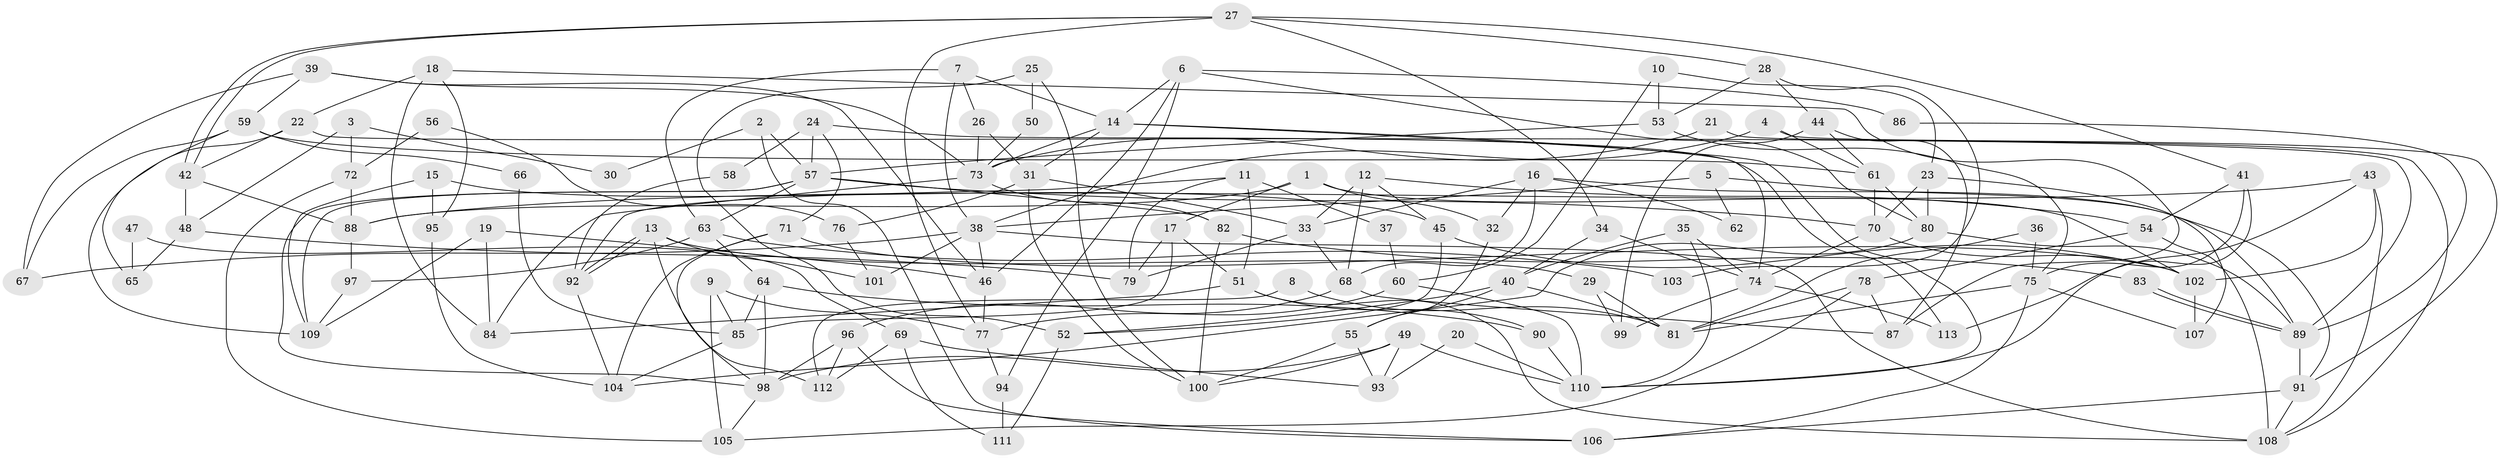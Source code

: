 // coarse degree distribution, {2: 0.1518987341772152, 3: 0.13924050632911392, 4: 0.34177215189873417, 6: 0.06329113924050633, 5: 0.20253164556962025, 7: 0.05063291139240506, 9: 0.02531645569620253, 8: 0.012658227848101266, 11: 0.012658227848101266}
// Generated by graph-tools (version 1.1) at 2025/52/03/04/25 21:52:34]
// undirected, 113 vertices, 226 edges
graph export_dot {
graph [start="1"]
  node [color=gray90,style=filled];
  1;
  2;
  3;
  4;
  5;
  6;
  7;
  8;
  9;
  10;
  11;
  12;
  13;
  14;
  15;
  16;
  17;
  18;
  19;
  20;
  21;
  22;
  23;
  24;
  25;
  26;
  27;
  28;
  29;
  30;
  31;
  32;
  33;
  34;
  35;
  36;
  37;
  38;
  39;
  40;
  41;
  42;
  43;
  44;
  45;
  46;
  47;
  48;
  49;
  50;
  51;
  52;
  53;
  54;
  55;
  56;
  57;
  58;
  59;
  60;
  61;
  62;
  63;
  64;
  65;
  66;
  67;
  68;
  69;
  70;
  71;
  72;
  73;
  74;
  75;
  76;
  77;
  78;
  79;
  80;
  81;
  82;
  83;
  84;
  85;
  86;
  87;
  88;
  89;
  90;
  91;
  92;
  93;
  94;
  95;
  96;
  97;
  98;
  99;
  100;
  101;
  102;
  103;
  104;
  105;
  106;
  107;
  108;
  109;
  110;
  111;
  112;
  113;
  1 -- 102;
  1 -- 32;
  1 -- 17;
  1 -- 88;
  2 -- 106;
  2 -- 57;
  2 -- 30;
  3 -- 48;
  3 -- 72;
  3 -- 30;
  4 -- 91;
  4 -- 61;
  4 -- 38;
  5 -- 38;
  5 -- 89;
  5 -- 62;
  6 -- 80;
  6 -- 14;
  6 -- 46;
  6 -- 86;
  6 -- 94;
  7 -- 14;
  7 -- 38;
  7 -- 26;
  7 -- 63;
  8 -- 81;
  8 -- 112;
  9 -- 85;
  9 -- 105;
  9 -- 77;
  10 -- 60;
  10 -- 23;
  10 -- 53;
  11 -- 92;
  11 -- 51;
  11 -- 37;
  11 -- 79;
  12 -- 68;
  12 -- 54;
  12 -- 33;
  12 -- 45;
  13 -- 92;
  13 -- 92;
  13 -- 29;
  13 -- 101;
  13 -- 112;
  14 -- 31;
  14 -- 74;
  14 -- 73;
  14 -- 110;
  15 -- 95;
  15 -- 45;
  15 -- 109;
  16 -- 91;
  16 -- 33;
  16 -- 32;
  16 -- 62;
  16 -- 68;
  17 -- 79;
  17 -- 51;
  17 -- 85;
  18 -- 22;
  18 -- 84;
  18 -- 87;
  18 -- 95;
  19 -- 84;
  19 -- 46;
  19 -- 109;
  20 -- 110;
  20 -- 93;
  21 -- 108;
  21 -- 73;
  22 -- 109;
  22 -- 42;
  22 -- 89;
  23 -- 70;
  23 -- 107;
  23 -- 80;
  24 -- 71;
  24 -- 57;
  24 -- 58;
  24 -- 113;
  25 -- 52;
  25 -- 100;
  25 -- 50;
  26 -- 73;
  26 -- 31;
  27 -- 42;
  27 -- 42;
  27 -- 77;
  27 -- 28;
  27 -- 34;
  27 -- 41;
  28 -- 53;
  28 -- 44;
  28 -- 103;
  29 -- 99;
  29 -- 81;
  31 -- 33;
  31 -- 76;
  31 -- 100;
  32 -- 55;
  33 -- 68;
  33 -- 79;
  34 -- 74;
  34 -- 40;
  35 -- 40;
  35 -- 74;
  35 -- 110;
  36 -- 75;
  36 -- 81;
  37 -- 60;
  38 -- 67;
  38 -- 46;
  38 -- 101;
  38 -- 108;
  39 -- 46;
  39 -- 73;
  39 -- 59;
  39 -- 67;
  40 -- 55;
  40 -- 52;
  40 -- 81;
  41 -- 110;
  41 -- 54;
  41 -- 75;
  42 -- 88;
  42 -- 48;
  43 -- 88;
  43 -- 108;
  43 -- 102;
  43 -- 113;
  44 -- 87;
  44 -- 61;
  44 -- 99;
  45 -- 102;
  45 -- 52;
  46 -- 77;
  47 -- 65;
  47 -- 69;
  48 -- 79;
  48 -- 65;
  49 -- 98;
  49 -- 110;
  49 -- 93;
  49 -- 100;
  50 -- 73;
  51 -- 108;
  51 -- 84;
  51 -- 90;
  52 -- 111;
  53 -- 57;
  53 -- 75;
  54 -- 78;
  54 -- 108;
  55 -- 93;
  55 -- 100;
  56 -- 76;
  56 -- 72;
  57 -- 109;
  57 -- 70;
  57 -- 63;
  57 -- 82;
  57 -- 98;
  58 -- 92;
  59 -- 61;
  59 -- 65;
  59 -- 66;
  59 -- 67;
  60 -- 77;
  60 -- 110;
  61 -- 80;
  61 -- 70;
  63 -- 64;
  63 -- 97;
  63 -- 103;
  64 -- 90;
  64 -- 85;
  64 -- 98;
  66 -- 85;
  68 -- 96;
  68 -- 87;
  69 -- 112;
  69 -- 111;
  69 -- 93;
  70 -- 102;
  70 -- 74;
  71 -- 98;
  71 -- 104;
  71 -- 102;
  72 -- 105;
  72 -- 88;
  73 -- 82;
  73 -- 84;
  74 -- 113;
  74 -- 99;
  75 -- 81;
  75 -- 106;
  75 -- 107;
  76 -- 101;
  77 -- 94;
  78 -- 87;
  78 -- 81;
  78 -- 105;
  80 -- 89;
  80 -- 104;
  82 -- 100;
  82 -- 83;
  83 -- 89;
  83 -- 89;
  85 -- 104;
  86 -- 89;
  88 -- 97;
  89 -- 91;
  90 -- 110;
  91 -- 108;
  91 -- 106;
  92 -- 104;
  94 -- 111;
  95 -- 104;
  96 -- 106;
  96 -- 98;
  96 -- 112;
  97 -- 109;
  98 -- 105;
  102 -- 107;
}
